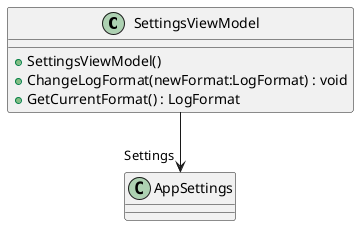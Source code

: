 @startuml
class SettingsViewModel {
    + SettingsViewModel()
    + ChangeLogFormat(newFormat:LogFormat) : void
    + GetCurrentFormat() : LogFormat
}
SettingsViewModel --> "Settings" AppSettings
@enduml
